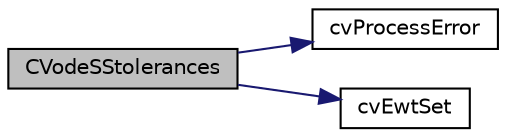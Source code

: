 digraph "CVodeSStolerances"
{
  edge [fontname="Helvetica",fontsize="10",labelfontname="Helvetica",labelfontsize="10"];
  node [fontname="Helvetica",fontsize="10",shape=record];
  rankdir="LR";
  Node34 [label="CVodeSStolerances",height=0.2,width=0.4,color="black", fillcolor="grey75", style="filled", fontcolor="black"];
  Node34 -> Node35 [color="midnightblue",fontsize="10",style="solid",fontname="Helvetica"];
  Node35 [label="cvProcessError",height=0.2,width=0.4,color="black", fillcolor="white", style="filled",URL="$d1/ddc/cvode_8c.html#aca8edaf29469da9950fe695b90ef196e"];
  Node34 -> Node36 [color="midnightblue",fontsize="10",style="solid",fontname="Helvetica"];
  Node36 [label="cvEwtSet",height=0.2,width=0.4,color="black", fillcolor="white", style="filled",URL="$d1/ddc/cvode_8c.html#a43d5a542a87467705834d26a7eb59782"];
}
